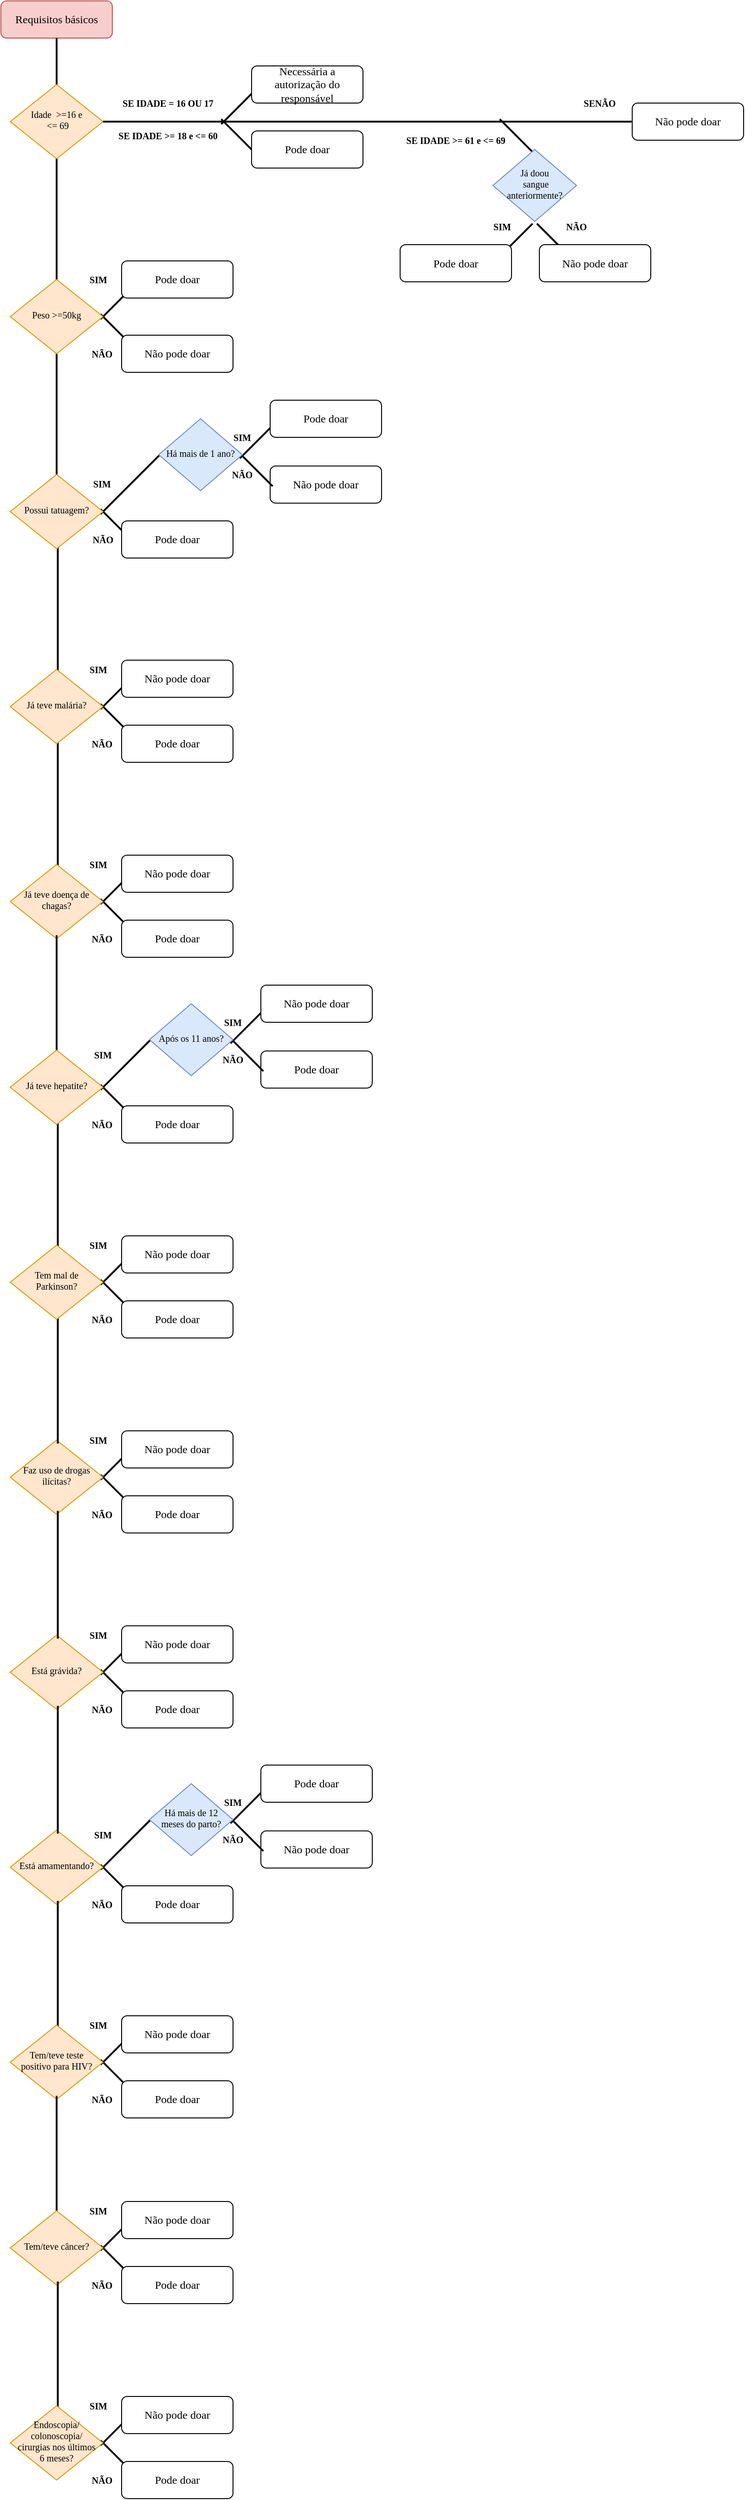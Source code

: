 <mxfile version="20.2.7" type="github">
  <diagram id="C5RBs43oDa-KdzZeNtuy" name="Page-1">
    <mxGraphModel dx="1662" dy="794" grid="1" gridSize="10" guides="1" tooltips="1" connect="1" arrows="1" fold="1" page="1" pageScale="1" pageWidth="500000" pageHeight="500000" math="0" shadow="0">
      <root>
        <mxCell id="WIyWlLk6GJQsqaUBKTNV-0" />
        <mxCell id="WIyWlLk6GJQsqaUBKTNV-1" parent="WIyWlLk6GJQsqaUBKTNV-0" />
        <mxCell id="WIyWlLk6GJQsqaUBKTNV-3" value="Requisitos básicos" style="rounded=1;whiteSpace=wrap;html=1;fontSize=12;glass=0;strokeWidth=1;shadow=0;fillColor=#f8cecc;strokeColor=#b85450;fontFamily=Montserrat;1,300&amp;family=Montserrat:wght@200&amp;family=Sanchez&amp;display=swap&quot; rel=&quot;stylesheet&quot;&gt;;" parent="WIyWlLk6GJQsqaUBKTNV-1" vertex="1">
          <mxGeometry x="160" y="80" width="120" height="40" as="geometry" />
        </mxCell>
        <mxCell id="WIyWlLk6GJQsqaUBKTNV-6" value="Idade&amp;nbsp; &amp;gt;=16 e&lt;br&gt;&amp;nbsp;&amp;lt;= 69" style="rhombus;whiteSpace=wrap;html=1;shadow=0;fontFamily=Montserrat;fontSize=10;align=center;strokeWidth=1;spacing=6;spacingTop=-4;fillColor=#ffe6cc;strokeColor=#d79b00;" parent="WIyWlLk6GJQsqaUBKTNV-1" vertex="1">
          <mxGeometry x="170" y="170" width="100" height="80" as="geometry" />
        </mxCell>
        <mxCell id="_vc62bu4L6rgQ7pUkIKq-5" value="" style="line;strokeWidth=2;html=1;fontSize=10;rotation=90;fontFamily=Montserrat;" vertex="1" parent="WIyWlLk6GJQsqaUBKTNV-1">
          <mxGeometry x="195" y="140" width="50" height="10" as="geometry" />
        </mxCell>
        <mxCell id="_vc62bu4L6rgQ7pUkIKq-12" value="" style="line;strokeWidth=2;html=1;fontSize=10;rotation=90;fontFamily=Montserrat;" vertex="1" parent="WIyWlLk6GJQsqaUBKTNV-1">
          <mxGeometry x="151.25" y="313.75" width="137.5" height="10" as="geometry" />
        </mxCell>
        <mxCell id="_vc62bu4L6rgQ7pUkIKq-15" value="" style="line;strokeWidth=2;html=1;fontSize=10;rotation=-45;fontFamily=Montserrat;" vertex="1" parent="WIyWlLk6GJQsqaUBKTNV-1">
          <mxGeometry x="260" y="400" width="50" height="10" as="geometry" />
        </mxCell>
        <mxCell id="_vc62bu4L6rgQ7pUkIKq-16" value="" style="line;strokeWidth=2;html=1;fontSize=10;rotation=45;fontFamily=Montserrat;" vertex="1" parent="WIyWlLk6GJQsqaUBKTNV-1">
          <mxGeometry x="260" y="430" width="50" height="10" as="geometry" />
        </mxCell>
        <mxCell id="_vc62bu4L6rgQ7pUkIKq-17" value="SIM" style="text;html=1;strokeColor=none;fillColor=none;align=center;verticalAlign=middle;whiteSpace=wrap;rounded=0;fontSize=10;fontFamily=Montserrat;fontStyle=1" vertex="1" parent="WIyWlLk6GJQsqaUBKTNV-1">
          <mxGeometry x="245" y="370" width="40" height="20" as="geometry" />
        </mxCell>
        <mxCell id="_vc62bu4L6rgQ7pUkIKq-18" value="NÃO" style="text;html=1;strokeColor=none;fillColor=none;align=center;verticalAlign=middle;whiteSpace=wrap;rounded=0;fontSize=10;fontFamily=Montserrat;fontStyle=1" vertex="1" parent="WIyWlLk6GJQsqaUBKTNV-1">
          <mxGeometry x="248.75" y="450" width="40" height="20" as="geometry" />
        </mxCell>
        <mxCell id="_vc62bu4L6rgQ7pUkIKq-19" value="Pode doar" style="rounded=1;whiteSpace=wrap;html=1;fontSize=12;glass=0;strokeWidth=1;shadow=0;fontFamily=Montserrat;" vertex="1" parent="WIyWlLk6GJQsqaUBKTNV-1">
          <mxGeometry x="290" y="360" width="120" height="40" as="geometry" />
        </mxCell>
        <mxCell id="_vc62bu4L6rgQ7pUkIKq-20" value="Não pode doar" style="rounded=1;whiteSpace=wrap;html=1;fontSize=12;glass=0;strokeWidth=1;shadow=0;fontFamily=Montserrat;" vertex="1" parent="WIyWlLk6GJQsqaUBKTNV-1">
          <mxGeometry x="290" y="440" width="120" height="40" as="geometry" />
        </mxCell>
        <mxCell id="_vc62bu4L6rgQ7pUkIKq-21" value="" style="line;strokeWidth=2;html=1;fontSize=10;rotation=0;fontFamily=Montserrat;fontStyle=0" vertex="1" parent="WIyWlLk6GJQsqaUBKTNV-1">
          <mxGeometry x="270" y="205" width="570" height="10" as="geometry" />
        </mxCell>
        <mxCell id="_vc62bu4L6rgQ7pUkIKq-22" value="" style="line;strokeWidth=2;html=1;fontSize=10;rotation=-225;fontFamily=Montserrat;" vertex="1" parent="WIyWlLk6GJQsqaUBKTNV-1">
          <mxGeometry x="390" y="190" width="50" height="10" as="geometry" />
        </mxCell>
        <mxCell id="_vc62bu4L6rgQ7pUkIKq-24" value="" style="line;strokeWidth=2;html=1;fontSize=10;rotation=-135;fontFamily=Montserrat;" vertex="1" parent="WIyWlLk6GJQsqaUBKTNV-1">
          <mxGeometry x="390" y="220" width="50" height="10" as="geometry" />
        </mxCell>
        <mxCell id="_vc62bu4L6rgQ7pUkIKq-25" value="SE IDADE = 16 OU 17" style="text;html=1;strokeColor=none;fillColor=none;align=center;verticalAlign=middle;whiteSpace=wrap;rounded=0;fontSize=10;fontFamily=Montserrat;fontStyle=1" vertex="1" parent="WIyWlLk6GJQsqaUBKTNV-1">
          <mxGeometry x="280" y="180" width="120" height="20" as="geometry" />
        </mxCell>
        <mxCell id="_vc62bu4L6rgQ7pUkIKq-26" value="SE IDADE &amp;gt;= 18 e &amp;lt;= 60" style="text;html=1;strokeColor=none;fillColor=none;align=center;verticalAlign=middle;whiteSpace=wrap;rounded=0;fontSize=10;fontFamily=Montserrat;fontStyle=1" vertex="1" parent="WIyWlLk6GJQsqaUBKTNV-1">
          <mxGeometry x="280" y="215" width="120" height="20" as="geometry" />
        </mxCell>
        <mxCell id="_vc62bu4L6rgQ7pUkIKq-27" value="Pode doar" style="rounded=1;whiteSpace=wrap;html=1;fontSize=12;glass=0;strokeWidth=1;shadow=0;fontFamily=Montserrat;" vertex="1" parent="WIyWlLk6GJQsqaUBKTNV-1">
          <mxGeometry x="430" y="220" width="120" height="40" as="geometry" />
        </mxCell>
        <mxCell id="_vc62bu4L6rgQ7pUkIKq-28" value="Necessária a autorização do responsável" style="rounded=1;whiteSpace=wrap;html=1;fontSize=12;glass=0;strokeWidth=1;shadow=0;fontFamily=Montserrat;" vertex="1" parent="WIyWlLk6GJQsqaUBKTNV-1">
          <mxGeometry x="430" y="150" width="120" height="40" as="geometry" />
        </mxCell>
        <mxCell id="_vc62bu4L6rgQ7pUkIKq-30" value="SENÃO" style="text;html=1;strokeColor=none;fillColor=none;align=center;verticalAlign=middle;whiteSpace=wrap;rounded=0;fontSize=10;fontFamily=Montserrat;fontStyle=1" vertex="1" parent="WIyWlLk6GJQsqaUBKTNV-1">
          <mxGeometry x="770" y="180" width="70" height="20" as="geometry" />
        </mxCell>
        <mxCell id="_vc62bu4L6rgQ7pUkIKq-32" value="Não pode doar" style="rounded=1;whiteSpace=wrap;html=1;fontSize=12;glass=0;strokeWidth=1;shadow=0;fontFamily=Montserrat;" vertex="1" parent="WIyWlLk6GJQsqaUBKTNV-1">
          <mxGeometry x="840" y="190" width="120" height="40" as="geometry" />
        </mxCell>
        <mxCell id="_vc62bu4L6rgQ7pUkIKq-38" value="" style="line;strokeWidth=2;html=1;fontSize=10;rotation=-135;fontFamily=Montserrat;" vertex="1" parent="WIyWlLk6GJQsqaUBKTNV-1">
          <mxGeometry x="690" y="220" width="50" height="10" as="geometry" />
        </mxCell>
        <mxCell id="_vc62bu4L6rgQ7pUkIKq-40" value="SE IDADE &amp;gt;= 61 e &amp;lt;= 69" style="text;html=1;strokeColor=none;fillColor=none;align=center;verticalAlign=middle;whiteSpace=wrap;rounded=0;fontSize=10;fontFamily=Montserrat;fontStyle=1" vertex="1" parent="WIyWlLk6GJQsqaUBKTNV-1">
          <mxGeometry x="590" y="220" width="120" height="20" as="geometry" />
        </mxCell>
        <mxCell id="_vc62bu4L6rgQ7pUkIKq-42" value="Já doou&lt;br&gt;&amp;nbsp;sangue anteriormente?" style="rhombus;whiteSpace=wrap;html=1;shadow=0;fontFamily=Montserrat;fontSize=10;align=center;strokeWidth=1;spacing=6;spacingTop=-4;fillColor=#dae8fc;strokeColor=#6c8ebf;" vertex="1" parent="WIyWlLk6GJQsqaUBKTNV-1">
          <mxGeometry x="690" y="240" width="90" height="77.5" as="geometry" />
        </mxCell>
        <mxCell id="_vc62bu4L6rgQ7pUkIKq-43" value="" style="line;strokeWidth=2;html=1;fontSize=10;rotation=-45;fontFamily=Montserrat;" vertex="1" parent="WIyWlLk6GJQsqaUBKTNV-1">
          <mxGeometry x="690" y="332.5" width="50" height="10" as="geometry" />
        </mxCell>
        <mxCell id="_vc62bu4L6rgQ7pUkIKq-44" value="SIM" style="text;html=1;strokeColor=none;fillColor=none;align=center;verticalAlign=middle;whiteSpace=wrap;rounded=0;fontSize=10;fontFamily=Montserrat;fontStyle=1" vertex="1" parent="WIyWlLk6GJQsqaUBKTNV-1">
          <mxGeometry x="680" y="312.5" width="40" height="20" as="geometry" />
        </mxCell>
        <mxCell id="_vc62bu4L6rgQ7pUkIKq-45" value="Pode doar" style="rounded=1;whiteSpace=wrap;html=1;fontSize=12;glass=0;strokeWidth=1;shadow=0;fontFamily=Montserrat;" vertex="1" parent="WIyWlLk6GJQsqaUBKTNV-1">
          <mxGeometry x="590" y="342.5" width="120" height="40" as="geometry" />
        </mxCell>
        <mxCell id="_vc62bu4L6rgQ7pUkIKq-46" value="" style="line;strokeWidth=2;html=1;fontSize=10;rotation=45;fontFamily=Montserrat;" vertex="1" parent="WIyWlLk6GJQsqaUBKTNV-1">
          <mxGeometry x="730" y="332.5" width="50" height="10" as="geometry" />
        </mxCell>
        <mxCell id="_vc62bu4L6rgQ7pUkIKq-47" value="Não pode doar" style="rounded=1;whiteSpace=wrap;html=1;fontSize=12;glass=0;strokeWidth=1;shadow=0;fontFamily=Montserrat;" vertex="1" parent="WIyWlLk6GJQsqaUBKTNV-1">
          <mxGeometry x="740" y="342.5" width="120" height="40" as="geometry" />
        </mxCell>
        <mxCell id="_vc62bu4L6rgQ7pUkIKq-48" value="NÃO" style="text;html=1;strokeColor=none;fillColor=none;align=center;verticalAlign=middle;whiteSpace=wrap;rounded=0;fontSize=10;fontFamily=Montserrat;fontStyle=1" vertex="1" parent="WIyWlLk6GJQsqaUBKTNV-1">
          <mxGeometry x="760" y="312.5" width="40" height="20" as="geometry" />
        </mxCell>
        <mxCell id="_vc62bu4L6rgQ7pUkIKq-54" value="" style="line;strokeWidth=2;html=1;fontSize=10;rotation=90;fontFamily=Montserrat;" vertex="1" parent="WIyWlLk6GJQsqaUBKTNV-1">
          <mxGeometry x="151.25" y="520" width="137.5" height="10" as="geometry" />
        </mxCell>
        <mxCell id="_vc62bu4L6rgQ7pUkIKq-13" value="Peso &amp;gt;=50kg" style="rhombus;whiteSpace=wrap;html=1;shadow=0;fontFamily=Montserrat;fontSize=10;align=center;strokeWidth=1;spacing=6;spacingTop=-4;fillColor=#ffe6cc;strokeColor=#d79b00;" vertex="1" parent="WIyWlLk6GJQsqaUBKTNV-1">
          <mxGeometry x="170" y="380" width="100" height="80" as="geometry" />
        </mxCell>
        <mxCell id="_vc62bu4L6rgQ7pUkIKq-55" value="" style="line;strokeWidth=2;html=1;fontSize=10;rotation=45;fontFamily=Montserrat;" vertex="1" parent="WIyWlLk6GJQsqaUBKTNV-1">
          <mxGeometry x="260" y="640" width="50" height="10" as="geometry" />
        </mxCell>
        <mxCell id="_vc62bu4L6rgQ7pUkIKq-56" value="NÃO" style="text;html=1;strokeColor=none;fillColor=none;align=center;verticalAlign=middle;whiteSpace=wrap;rounded=0;fontSize=10;fontFamily=Montserrat;fontStyle=1" vertex="1" parent="WIyWlLk6GJQsqaUBKTNV-1">
          <mxGeometry x="250" y="650" width="40" height="20" as="geometry" />
        </mxCell>
        <mxCell id="_vc62bu4L6rgQ7pUkIKq-57" value="Pode doar" style="rounded=1;whiteSpace=wrap;html=1;fontSize=12;glass=0;strokeWidth=1;shadow=0;fontFamily=Montserrat;" vertex="1" parent="WIyWlLk6GJQsqaUBKTNV-1">
          <mxGeometry x="290" y="640" width="120" height="40" as="geometry" />
        </mxCell>
        <mxCell id="_vc62bu4L6rgQ7pUkIKq-58" value="" style="line;strokeWidth=2;html=1;fontSize=10;rotation=-45;fontFamily=Montserrat;" vertex="1" parent="WIyWlLk6GJQsqaUBKTNV-1">
          <mxGeometry x="254.14" y="595.86" width="90" height="10" as="geometry" />
        </mxCell>
        <mxCell id="_vc62bu4L6rgQ7pUkIKq-59" value="SIM" style="text;html=1;strokeColor=none;fillColor=none;align=center;verticalAlign=middle;whiteSpace=wrap;rounded=0;fontSize=10;fontFamily=Montserrat;fontStyle=1" vertex="1" parent="WIyWlLk6GJQsqaUBKTNV-1">
          <mxGeometry x="248.75" y="590" width="40" height="20" as="geometry" />
        </mxCell>
        <mxCell id="_vc62bu4L6rgQ7pUkIKq-63" value="Não pode doar" style="rounded=1;whiteSpace=wrap;html=1;fontSize=12;glass=0;strokeWidth=1;shadow=0;fontFamily=Montserrat;" vertex="1" parent="WIyWlLk6GJQsqaUBKTNV-1">
          <mxGeometry x="450" y="580.86" width="120" height="40" as="geometry" />
        </mxCell>
        <mxCell id="_vc62bu4L6rgQ7pUkIKq-65" value="" style="line;strokeWidth=2;html=1;fontSize=10;rotation=45;fontFamily=Montserrat;" vertex="1" parent="WIyWlLk6GJQsqaUBKTNV-1">
          <mxGeometry x="410" y="580" width="50" height="10" as="geometry" />
        </mxCell>
        <mxCell id="_vc62bu4L6rgQ7pUkIKq-66" value="" style="line;strokeWidth=2;html=1;fontSize=10;rotation=-45;fontFamily=Montserrat;" vertex="1" parent="WIyWlLk6GJQsqaUBKTNV-1">
          <mxGeometry x="410" y="550" width="50" height="10" as="geometry" />
        </mxCell>
        <mxCell id="_vc62bu4L6rgQ7pUkIKq-67" value="SIM" style="text;html=1;strokeColor=none;fillColor=none;align=center;verticalAlign=middle;whiteSpace=wrap;rounded=0;fontSize=10;fontFamily=Montserrat;fontStyle=1" vertex="1" parent="WIyWlLk6GJQsqaUBKTNV-1">
          <mxGeometry x="400" y="540" width="40" height="20" as="geometry" />
        </mxCell>
        <mxCell id="_vc62bu4L6rgQ7pUkIKq-68" value="NÃO" style="text;html=1;strokeColor=none;fillColor=none;align=center;verticalAlign=middle;whiteSpace=wrap;rounded=0;fontSize=10;fontFamily=Montserrat;fontStyle=1" vertex="1" parent="WIyWlLk6GJQsqaUBKTNV-1">
          <mxGeometry x="400" y="580" width="40" height="20" as="geometry" />
        </mxCell>
        <mxCell id="_vc62bu4L6rgQ7pUkIKq-69" value="Pode doar" style="rounded=1;whiteSpace=wrap;html=1;fontSize=12;glass=0;strokeWidth=1;shadow=0;fontFamily=Montserrat;" vertex="1" parent="WIyWlLk6GJQsqaUBKTNV-1">
          <mxGeometry x="450" y="510" width="120" height="40" as="geometry" />
        </mxCell>
        <mxCell id="_vc62bu4L6rgQ7pUkIKq-77" value="" style="line;strokeWidth=2;html=1;fontSize=10;rotation=90;fontFamily=Montserrat;" vertex="1" parent="WIyWlLk6GJQsqaUBKTNV-1">
          <mxGeometry x="152.5" y="730" width="137.5" height="10" as="geometry" />
        </mxCell>
        <mxCell id="_vc62bu4L6rgQ7pUkIKq-53" value="Possui tatuagem?" style="rhombus;whiteSpace=wrap;html=1;shadow=0;fontFamily=Montserrat;fontSize=10;align=center;strokeWidth=1;spacing=6;spacingTop=-4;fillColor=#ffe6cc;strokeColor=#d79b00;" vertex="1" parent="WIyWlLk6GJQsqaUBKTNV-1">
          <mxGeometry x="170" y="590" width="100" height="80" as="geometry" />
        </mxCell>
        <mxCell id="_vc62bu4L6rgQ7pUkIKq-70" value="" style="line;strokeWidth=2;html=1;fontSize=10;rotation=-45;fontFamily=Montserrat;" vertex="1" parent="WIyWlLk6GJQsqaUBKTNV-1">
          <mxGeometry x="260" y="820" width="50" height="10" as="geometry" />
        </mxCell>
        <mxCell id="_vc62bu4L6rgQ7pUkIKq-71" value="" style="line;strokeWidth=2;html=1;fontSize=10;rotation=45;fontFamily=Montserrat;" vertex="1" parent="WIyWlLk6GJQsqaUBKTNV-1">
          <mxGeometry x="260" y="850" width="50" height="10" as="geometry" />
        </mxCell>
        <mxCell id="_vc62bu4L6rgQ7pUkIKq-72" value="SIM" style="text;html=1;strokeColor=none;fillColor=none;align=center;verticalAlign=middle;whiteSpace=wrap;rounded=0;fontSize=10;fontFamily=Montserrat;fontStyle=1" vertex="1" parent="WIyWlLk6GJQsqaUBKTNV-1">
          <mxGeometry x="245" y="790" width="40" height="20" as="geometry" />
        </mxCell>
        <mxCell id="_vc62bu4L6rgQ7pUkIKq-73" value="NÃO" style="text;html=1;strokeColor=none;fillColor=none;align=center;verticalAlign=middle;whiteSpace=wrap;rounded=0;fontSize=10;fontFamily=Montserrat;fontStyle=1" vertex="1" parent="WIyWlLk6GJQsqaUBKTNV-1">
          <mxGeometry x="248.75" y="870" width="40" height="20" as="geometry" />
        </mxCell>
        <mxCell id="_vc62bu4L6rgQ7pUkIKq-75" value="Pode doar" style="rounded=1;whiteSpace=wrap;html=1;fontSize=12;glass=0;strokeWidth=1;shadow=0;fontFamily=Montserrat;" vertex="1" parent="WIyWlLk6GJQsqaUBKTNV-1">
          <mxGeometry x="290" y="860" width="120" height="40" as="geometry" />
        </mxCell>
        <mxCell id="_vc62bu4L6rgQ7pUkIKq-74" value="Não pode doar" style="rounded=1;whiteSpace=wrap;html=1;fontSize=12;glass=0;strokeWidth=1;shadow=0;fontFamily=Montserrat;" vertex="1" parent="WIyWlLk6GJQsqaUBKTNV-1">
          <mxGeometry x="290" y="790" width="120" height="40" as="geometry" />
        </mxCell>
        <mxCell id="_vc62bu4L6rgQ7pUkIKq-85" value="" style="line;strokeWidth=2;html=1;fontSize=10;rotation=90;fontFamily=Montserrat;" vertex="1" parent="WIyWlLk6GJQsqaUBKTNV-1">
          <mxGeometry x="152.5" y="940" width="137.5" height="10" as="geometry" />
        </mxCell>
        <mxCell id="_vc62bu4L6rgQ7pUkIKq-76" value="Já teve malária?" style="rhombus;whiteSpace=wrap;html=1;shadow=0;fontFamily=Montserrat;fontSize=10;align=center;strokeWidth=1;spacing=6;spacingTop=-4;fillColor=#ffe6cc;strokeColor=#d79b00;" vertex="1" parent="WIyWlLk6GJQsqaUBKTNV-1">
          <mxGeometry x="170" y="800" width="100" height="80" as="geometry" />
        </mxCell>
        <mxCell id="_vc62bu4L6rgQ7pUkIKq-78" value="" style="line;strokeWidth=2;html=1;fontSize=10;rotation=-45;fontFamily=Montserrat;" vertex="1" parent="WIyWlLk6GJQsqaUBKTNV-1">
          <mxGeometry x="260" y="1030" width="50" height="10" as="geometry" />
        </mxCell>
        <mxCell id="_vc62bu4L6rgQ7pUkIKq-79" value="" style="line;strokeWidth=2;html=1;fontSize=10;rotation=45;fontFamily=Montserrat;" vertex="1" parent="WIyWlLk6GJQsqaUBKTNV-1">
          <mxGeometry x="260" y="1060" width="50" height="10" as="geometry" />
        </mxCell>
        <mxCell id="_vc62bu4L6rgQ7pUkIKq-80" value="SIM" style="text;html=1;strokeColor=none;fillColor=none;align=center;verticalAlign=middle;whiteSpace=wrap;rounded=0;fontSize=10;fontFamily=Montserrat;fontStyle=1" vertex="1" parent="WIyWlLk6GJQsqaUBKTNV-1">
          <mxGeometry x="245" y="1000" width="40" height="20" as="geometry" />
        </mxCell>
        <mxCell id="_vc62bu4L6rgQ7pUkIKq-81" value="NÃO" style="text;html=1;strokeColor=none;fillColor=none;align=center;verticalAlign=middle;whiteSpace=wrap;rounded=0;fontSize=10;fontFamily=Montserrat;fontStyle=1" vertex="1" parent="WIyWlLk6GJQsqaUBKTNV-1">
          <mxGeometry x="248.75" y="1080" width="40" height="20" as="geometry" />
        </mxCell>
        <mxCell id="_vc62bu4L6rgQ7pUkIKq-82" value="Pode doar" style="rounded=1;whiteSpace=wrap;html=1;fontSize=12;glass=0;strokeWidth=1;shadow=0;fontFamily=Montserrat;" vertex="1" parent="WIyWlLk6GJQsqaUBKTNV-1">
          <mxGeometry x="290" y="1070" width="120" height="40" as="geometry" />
        </mxCell>
        <mxCell id="_vc62bu4L6rgQ7pUkIKq-83" value="Já teve doença de chagas?" style="rhombus;whiteSpace=wrap;html=1;shadow=0;fontFamily=Montserrat;fontSize=10;align=center;strokeWidth=1;spacing=6;spacingTop=-4;fillColor=#ffe6cc;strokeColor=#d79b00;" vertex="1" parent="WIyWlLk6GJQsqaUBKTNV-1">
          <mxGeometry x="170" y="1010" width="100" height="80" as="geometry" />
        </mxCell>
        <mxCell id="_vc62bu4L6rgQ7pUkIKq-84" value="Não pode doar" style="rounded=1;whiteSpace=wrap;html=1;fontSize=12;glass=0;strokeWidth=1;shadow=0;fontFamily=Montserrat;" vertex="1" parent="WIyWlLk6GJQsqaUBKTNV-1">
          <mxGeometry x="290" y="1000" width="120" height="40" as="geometry" />
        </mxCell>
        <mxCell id="_vc62bu4L6rgQ7pUkIKq-86" value="" style="line;strokeWidth=2;html=1;fontSize=10;rotation=90;fontFamily=Montserrat;" vertex="1" parent="WIyWlLk6GJQsqaUBKTNV-1">
          <mxGeometry x="151.25" y="1150" width="137.5" height="10" as="geometry" />
        </mxCell>
        <mxCell id="_vc62bu4L6rgQ7pUkIKq-87" value="" style="line;strokeWidth=2;html=1;fontSize=10;rotation=-45;fontFamily=Montserrat;" vertex="1" parent="WIyWlLk6GJQsqaUBKTNV-1">
          <mxGeometry x="255.61" y="1219.39" width="80" height="10" as="geometry" />
        </mxCell>
        <mxCell id="_vc62bu4L6rgQ7pUkIKq-88" value="" style="line;strokeWidth=2;html=1;fontSize=10;rotation=45;fontFamily=Montserrat;" vertex="1" parent="WIyWlLk6GJQsqaUBKTNV-1">
          <mxGeometry x="260" y="1260" width="50" height="10" as="geometry" />
        </mxCell>
        <mxCell id="_vc62bu4L6rgQ7pUkIKq-89" value="SIM" style="text;html=1;strokeColor=none;fillColor=none;align=center;verticalAlign=middle;whiteSpace=wrap;rounded=0;fontSize=10;fontFamily=Montserrat;fontStyle=1" vertex="1" parent="WIyWlLk6GJQsqaUBKTNV-1">
          <mxGeometry x="250" y="1205" width="40" height="20" as="geometry" />
        </mxCell>
        <mxCell id="_vc62bu4L6rgQ7pUkIKq-90" value="NÃO" style="text;html=1;strokeColor=none;fillColor=none;align=center;verticalAlign=middle;whiteSpace=wrap;rounded=0;fontSize=10;fontFamily=Montserrat;fontStyle=1" vertex="1" parent="WIyWlLk6GJQsqaUBKTNV-1">
          <mxGeometry x="248.75" y="1280" width="40" height="20" as="geometry" />
        </mxCell>
        <mxCell id="_vc62bu4L6rgQ7pUkIKq-91" value="Pode doar" style="rounded=1;whiteSpace=wrap;html=1;fontSize=12;glass=0;strokeWidth=1;shadow=0;fontFamily=Montserrat;" vertex="1" parent="WIyWlLk6GJQsqaUBKTNV-1">
          <mxGeometry x="290" y="1270" width="120" height="40" as="geometry" />
        </mxCell>
        <mxCell id="_vc62bu4L6rgQ7pUkIKq-94" value="Pode doar" style="rounded=1;whiteSpace=wrap;html=1;fontSize=12;glass=0;strokeWidth=1;shadow=0;fontFamily=Montserrat;" vertex="1" parent="WIyWlLk6GJQsqaUBKTNV-1">
          <mxGeometry x="440" y="1210.86" width="120" height="40" as="geometry" />
        </mxCell>
        <mxCell id="_vc62bu4L6rgQ7pUkIKq-96" value="" style="line;strokeWidth=2;html=1;fontSize=10;rotation=45;fontFamily=Montserrat;" vertex="1" parent="WIyWlLk6GJQsqaUBKTNV-1">
          <mxGeometry x="400" y="1210" width="50" height="10" as="geometry" />
        </mxCell>
        <mxCell id="_vc62bu4L6rgQ7pUkIKq-97" value="" style="line;strokeWidth=2;html=1;fontSize=10;rotation=-45;fontFamily=Montserrat;" vertex="1" parent="WIyWlLk6GJQsqaUBKTNV-1">
          <mxGeometry x="400" y="1180" width="50" height="10" as="geometry" />
        </mxCell>
        <mxCell id="_vc62bu4L6rgQ7pUkIKq-98" value="SIM" style="text;html=1;strokeColor=none;fillColor=none;align=center;verticalAlign=middle;whiteSpace=wrap;rounded=0;fontSize=10;fontFamily=Montserrat;fontStyle=1" vertex="1" parent="WIyWlLk6GJQsqaUBKTNV-1">
          <mxGeometry x="390" y="1170" width="40" height="20" as="geometry" />
        </mxCell>
        <mxCell id="_vc62bu4L6rgQ7pUkIKq-99" value="NÃO" style="text;html=1;strokeColor=none;fillColor=none;align=center;verticalAlign=middle;whiteSpace=wrap;rounded=0;fontSize=10;fontFamily=Montserrat;fontStyle=1" vertex="1" parent="WIyWlLk6GJQsqaUBKTNV-1">
          <mxGeometry x="390" y="1210" width="40" height="20" as="geometry" />
        </mxCell>
        <mxCell id="_vc62bu4L6rgQ7pUkIKq-100" value="Não pode doar" style="rounded=1;whiteSpace=wrap;html=1;fontSize=12;glass=0;strokeWidth=1;shadow=0;fontFamily=Montserrat;" vertex="1" parent="WIyWlLk6GJQsqaUBKTNV-1">
          <mxGeometry x="440" y="1140" width="120" height="40" as="geometry" />
        </mxCell>
        <mxCell id="_vc62bu4L6rgQ7pUkIKq-95" value="Após os 11 anos?" style="rhombus;whiteSpace=wrap;html=1;shadow=0;fontFamily=Montserrat;fontSize=10;align=center;strokeWidth=1;spacing=6;spacingTop=-4;fillColor=#dae8fc;strokeColor=#6c8ebf;" vertex="1" parent="WIyWlLk6GJQsqaUBKTNV-1">
          <mxGeometry x="320" y="1160" width="90" height="77.5" as="geometry" />
        </mxCell>
        <mxCell id="_vc62bu4L6rgQ7pUkIKq-64" value="Há mais de 1 ano?" style="rhombus;whiteSpace=wrap;html=1;shadow=0;fontFamily=Montserrat;fontSize=10;align=center;strokeWidth=1;spacing=6;spacingTop=-4;fillColor=#dae8fc;strokeColor=#6c8ebf;" vertex="1" parent="WIyWlLk6GJQsqaUBKTNV-1">
          <mxGeometry x="330" y="530" width="90" height="77.5" as="geometry" />
        </mxCell>
        <mxCell id="_vc62bu4L6rgQ7pUkIKq-117" value="" style="line;strokeWidth=2;html=1;fontSize=10;rotation=90;fontFamily=Montserrat;" vertex="1" parent="WIyWlLk6GJQsqaUBKTNV-1">
          <mxGeometry x="152.5" y="1350" width="137.5" height="10" as="geometry" />
        </mxCell>
        <mxCell id="_vc62bu4L6rgQ7pUkIKq-110" value="" style="line;strokeWidth=2;html=1;fontSize=10;rotation=-45;fontFamily=Montserrat;" vertex="1" parent="WIyWlLk6GJQsqaUBKTNV-1">
          <mxGeometry x="260" y="1440" width="50" height="10" as="geometry" />
        </mxCell>
        <mxCell id="_vc62bu4L6rgQ7pUkIKq-111" value="" style="line;strokeWidth=2;html=1;fontSize=10;rotation=45;fontFamily=Montserrat;" vertex="1" parent="WIyWlLk6GJQsqaUBKTNV-1">
          <mxGeometry x="260" y="1470" width="50" height="10" as="geometry" />
        </mxCell>
        <mxCell id="_vc62bu4L6rgQ7pUkIKq-112" value="SIM" style="text;html=1;strokeColor=none;fillColor=none;align=center;verticalAlign=middle;whiteSpace=wrap;rounded=0;fontSize=10;fontFamily=Montserrat;fontStyle=1" vertex="1" parent="WIyWlLk6GJQsqaUBKTNV-1">
          <mxGeometry x="245" y="1410" width="40" height="20" as="geometry" />
        </mxCell>
        <mxCell id="_vc62bu4L6rgQ7pUkIKq-113" value="NÃO" style="text;html=1;strokeColor=none;fillColor=none;align=center;verticalAlign=middle;whiteSpace=wrap;rounded=0;fontSize=10;fontFamily=Montserrat;fontStyle=1" vertex="1" parent="WIyWlLk6GJQsqaUBKTNV-1">
          <mxGeometry x="248.75" y="1490" width="40" height="20" as="geometry" />
        </mxCell>
        <mxCell id="_vc62bu4L6rgQ7pUkIKq-114" value="Pode doar" style="rounded=1;whiteSpace=wrap;html=1;fontSize=12;glass=0;strokeWidth=1;shadow=0;fontFamily=Montserrat;" vertex="1" parent="WIyWlLk6GJQsqaUBKTNV-1">
          <mxGeometry x="290" y="1480" width="120" height="40" as="geometry" />
        </mxCell>
        <mxCell id="_vc62bu4L6rgQ7pUkIKq-116" value="Não pode doar" style="rounded=1;whiteSpace=wrap;html=1;fontSize=12;glass=0;strokeWidth=1;shadow=0;fontFamily=Montserrat;" vertex="1" parent="WIyWlLk6GJQsqaUBKTNV-1">
          <mxGeometry x="290" y="1410" width="120" height="40" as="geometry" />
        </mxCell>
        <mxCell id="_vc62bu4L6rgQ7pUkIKq-118" value="" style="line;strokeWidth=2;html=1;fontSize=10;rotation=-45;fontFamily=Montserrat;" vertex="1" parent="WIyWlLk6GJQsqaUBKTNV-1">
          <mxGeometry x="260" y="1650" width="50" height="10" as="geometry" />
        </mxCell>
        <mxCell id="_vc62bu4L6rgQ7pUkIKq-119" value="" style="line;strokeWidth=2;html=1;fontSize=10;rotation=45;fontFamily=Montserrat;" vertex="1" parent="WIyWlLk6GJQsqaUBKTNV-1">
          <mxGeometry x="260" y="1680" width="50" height="10" as="geometry" />
        </mxCell>
        <mxCell id="_vc62bu4L6rgQ7pUkIKq-120" value="SIM" style="text;html=1;strokeColor=none;fillColor=none;align=center;verticalAlign=middle;whiteSpace=wrap;rounded=0;fontSize=10;fontFamily=Montserrat;fontStyle=1" vertex="1" parent="WIyWlLk6GJQsqaUBKTNV-1">
          <mxGeometry x="245" y="1620" width="40" height="20" as="geometry" />
        </mxCell>
        <mxCell id="_vc62bu4L6rgQ7pUkIKq-121" value="NÃO" style="text;html=1;strokeColor=none;fillColor=none;align=center;verticalAlign=middle;whiteSpace=wrap;rounded=0;fontSize=10;fontFamily=Montserrat;fontStyle=1" vertex="1" parent="WIyWlLk6GJQsqaUBKTNV-1">
          <mxGeometry x="248.75" y="1700" width="40" height="20" as="geometry" />
        </mxCell>
        <mxCell id="_vc62bu4L6rgQ7pUkIKq-122" value="Pode doar" style="rounded=1;whiteSpace=wrap;html=1;fontSize=12;glass=0;strokeWidth=1;shadow=0;fontFamily=Montserrat;" vertex="1" parent="WIyWlLk6GJQsqaUBKTNV-1">
          <mxGeometry x="290" y="1690" width="120" height="40" as="geometry" />
        </mxCell>
        <mxCell id="_vc62bu4L6rgQ7pUkIKq-123" value="Faz uso de drogas ilícitas?" style="rhombus;whiteSpace=wrap;html=1;shadow=0;fontFamily=Montserrat;fontSize=10;align=center;strokeWidth=1;spacing=6;spacingTop=-4;fillColor=#ffe6cc;strokeColor=#d79b00;" vertex="1" parent="WIyWlLk6GJQsqaUBKTNV-1">
          <mxGeometry x="170" y="1630" width="100" height="80" as="geometry" />
        </mxCell>
        <mxCell id="_vc62bu4L6rgQ7pUkIKq-124" value="Não pode doar" style="rounded=1;whiteSpace=wrap;html=1;fontSize=12;glass=0;strokeWidth=1;shadow=0;fontFamily=Montserrat;" vertex="1" parent="WIyWlLk6GJQsqaUBKTNV-1">
          <mxGeometry x="290" y="1620" width="120" height="40" as="geometry" />
        </mxCell>
        <mxCell id="_vc62bu4L6rgQ7pUkIKq-125" value="" style="line;strokeWidth=2;html=1;fontSize=10;rotation=90;fontFamily=Montserrat;" vertex="1" parent="WIyWlLk6GJQsqaUBKTNV-1">
          <mxGeometry x="152.5" y="1560" width="137.5" height="10" as="geometry" />
        </mxCell>
        <mxCell id="_vc62bu4L6rgQ7pUkIKq-92" value="Já teve hepatite?" style="rhombus;whiteSpace=wrap;html=1;shadow=0;fontFamily=Montserrat;fontSize=10;align=center;strokeWidth=1;spacing=6;spacingTop=-4;fillColor=#ffe6cc;strokeColor=#d79b00;" vertex="1" parent="WIyWlLk6GJQsqaUBKTNV-1">
          <mxGeometry x="170" y="1210" width="100" height="80" as="geometry" />
        </mxCell>
        <mxCell id="_vc62bu4L6rgQ7pUkIKq-115" value="Tem mal de Parkinson?" style="rhombus;whiteSpace=wrap;html=1;shadow=0;fontFamily=Montserrat;fontSize=10;align=center;strokeWidth=1;spacing=6;spacingTop=-4;fillColor=#ffe6cc;strokeColor=#d79b00;" vertex="1" parent="WIyWlLk6GJQsqaUBKTNV-1">
          <mxGeometry x="170" y="1420" width="100" height="80" as="geometry" />
        </mxCell>
        <mxCell id="_vc62bu4L6rgQ7pUkIKq-126" value="" style="line;strokeWidth=2;html=1;fontSize=10;rotation=-45;fontFamily=Montserrat;" vertex="1" parent="WIyWlLk6GJQsqaUBKTNV-1">
          <mxGeometry x="260" y="1860" width="50" height="10" as="geometry" />
        </mxCell>
        <mxCell id="_vc62bu4L6rgQ7pUkIKq-127" value="" style="line;strokeWidth=2;html=1;fontSize=10;rotation=45;fontFamily=Montserrat;" vertex="1" parent="WIyWlLk6GJQsqaUBKTNV-1">
          <mxGeometry x="260" y="1890" width="50" height="10" as="geometry" />
        </mxCell>
        <mxCell id="_vc62bu4L6rgQ7pUkIKq-128" value="SIM" style="text;html=1;strokeColor=none;fillColor=none;align=center;verticalAlign=middle;whiteSpace=wrap;rounded=0;fontSize=10;fontFamily=Montserrat;fontStyle=1" vertex="1" parent="WIyWlLk6GJQsqaUBKTNV-1">
          <mxGeometry x="245" y="1830" width="40" height="20" as="geometry" />
        </mxCell>
        <mxCell id="_vc62bu4L6rgQ7pUkIKq-129" value="NÃO" style="text;html=1;strokeColor=none;fillColor=none;align=center;verticalAlign=middle;whiteSpace=wrap;rounded=0;fontSize=10;fontFamily=Montserrat;fontStyle=1" vertex="1" parent="WIyWlLk6GJQsqaUBKTNV-1">
          <mxGeometry x="248.75" y="1910" width="40" height="20" as="geometry" />
        </mxCell>
        <mxCell id="_vc62bu4L6rgQ7pUkIKq-130" value="Pode doar" style="rounded=1;whiteSpace=wrap;html=1;fontSize=12;glass=0;strokeWidth=1;shadow=0;fontFamily=Montserrat;" vertex="1" parent="WIyWlLk6GJQsqaUBKTNV-1">
          <mxGeometry x="290" y="1900" width="120" height="40" as="geometry" />
        </mxCell>
        <mxCell id="_vc62bu4L6rgQ7pUkIKq-131" value="Está grávida?" style="rhombus;whiteSpace=wrap;html=1;shadow=0;fontFamily=Montserrat;fontSize=10;align=center;strokeWidth=1;spacing=6;spacingTop=-4;fillColor=#ffe6cc;strokeColor=#d79b00;" vertex="1" parent="WIyWlLk6GJQsqaUBKTNV-1">
          <mxGeometry x="170" y="1840" width="100" height="80" as="geometry" />
        </mxCell>
        <mxCell id="_vc62bu4L6rgQ7pUkIKq-132" value="Não pode doar" style="rounded=1;whiteSpace=wrap;html=1;fontSize=12;glass=0;strokeWidth=1;shadow=0;fontFamily=Montserrat;" vertex="1" parent="WIyWlLk6GJQsqaUBKTNV-1">
          <mxGeometry x="290" y="1830" width="120" height="40" as="geometry" />
        </mxCell>
        <mxCell id="_vc62bu4L6rgQ7pUkIKq-133" value="" style="line;strokeWidth=2;html=1;fontSize=10;rotation=90;fontFamily=Montserrat;" vertex="1" parent="WIyWlLk6GJQsqaUBKTNV-1">
          <mxGeometry x="152.5" y="1770" width="137.5" height="10" as="geometry" />
        </mxCell>
        <mxCell id="_vc62bu4L6rgQ7pUkIKq-134" value="" style="line;strokeWidth=2;html=1;fontSize=10;rotation=-45;fontFamily=Montserrat;" vertex="1" parent="WIyWlLk6GJQsqaUBKTNV-1">
          <mxGeometry x="255.61" y="2059.39" width="80" height="10" as="geometry" />
        </mxCell>
        <mxCell id="_vc62bu4L6rgQ7pUkIKq-135" value="" style="line;strokeWidth=2;html=1;fontSize=10;rotation=45;fontFamily=Montserrat;" vertex="1" parent="WIyWlLk6GJQsqaUBKTNV-1">
          <mxGeometry x="260" y="2100" width="50" height="10" as="geometry" />
        </mxCell>
        <mxCell id="_vc62bu4L6rgQ7pUkIKq-136" value="SIM" style="text;html=1;strokeColor=none;fillColor=none;align=center;verticalAlign=middle;whiteSpace=wrap;rounded=0;fontSize=10;fontFamily=Montserrat;fontStyle=1" vertex="1" parent="WIyWlLk6GJQsqaUBKTNV-1">
          <mxGeometry x="250" y="2045" width="40" height="20" as="geometry" />
        </mxCell>
        <mxCell id="_vc62bu4L6rgQ7pUkIKq-137" value="NÃO" style="text;html=1;strokeColor=none;fillColor=none;align=center;verticalAlign=middle;whiteSpace=wrap;rounded=0;fontSize=10;fontFamily=Montserrat;fontStyle=1" vertex="1" parent="WIyWlLk6GJQsqaUBKTNV-1">
          <mxGeometry x="248.75" y="2120" width="40" height="20" as="geometry" />
        </mxCell>
        <mxCell id="_vc62bu4L6rgQ7pUkIKq-138" value="Pode doar" style="rounded=1;whiteSpace=wrap;html=1;fontSize=12;glass=0;strokeWidth=1;shadow=0;fontFamily=Montserrat;" vertex="1" parent="WIyWlLk6GJQsqaUBKTNV-1">
          <mxGeometry x="290" y="2110" width="120" height="40" as="geometry" />
        </mxCell>
        <mxCell id="_vc62bu4L6rgQ7pUkIKq-139" value="Não pode doar" style="rounded=1;whiteSpace=wrap;html=1;fontSize=12;glass=0;strokeWidth=1;shadow=0;fontFamily=Montserrat;" vertex="1" parent="WIyWlLk6GJQsqaUBKTNV-1">
          <mxGeometry x="440" y="2050.86" width="120" height="40" as="geometry" />
        </mxCell>
        <mxCell id="_vc62bu4L6rgQ7pUkIKq-140" value="" style="line;strokeWidth=2;html=1;fontSize=10;rotation=45;fontFamily=Montserrat;" vertex="1" parent="WIyWlLk6GJQsqaUBKTNV-1">
          <mxGeometry x="400" y="2050" width="50" height="10" as="geometry" />
        </mxCell>
        <mxCell id="_vc62bu4L6rgQ7pUkIKq-141" value="" style="line;strokeWidth=2;html=1;fontSize=10;rotation=-45;fontFamily=Montserrat;" vertex="1" parent="WIyWlLk6GJQsqaUBKTNV-1">
          <mxGeometry x="400" y="2020" width="50" height="10" as="geometry" />
        </mxCell>
        <mxCell id="_vc62bu4L6rgQ7pUkIKq-142" value="SIM" style="text;html=1;strokeColor=none;fillColor=none;align=center;verticalAlign=middle;whiteSpace=wrap;rounded=0;fontSize=10;fontFamily=Montserrat;fontStyle=1" vertex="1" parent="WIyWlLk6GJQsqaUBKTNV-1">
          <mxGeometry x="390" y="2010" width="40" height="20" as="geometry" />
        </mxCell>
        <mxCell id="_vc62bu4L6rgQ7pUkIKq-143" value="NÃO" style="text;html=1;strokeColor=none;fillColor=none;align=center;verticalAlign=middle;whiteSpace=wrap;rounded=0;fontSize=10;fontFamily=Montserrat;fontStyle=1" vertex="1" parent="WIyWlLk6GJQsqaUBKTNV-1">
          <mxGeometry x="390" y="2050" width="40" height="20" as="geometry" />
        </mxCell>
        <mxCell id="_vc62bu4L6rgQ7pUkIKq-144" value="Pode doar" style="rounded=1;whiteSpace=wrap;html=1;fontSize=12;glass=0;strokeWidth=1;shadow=0;fontFamily=Montserrat;" vertex="1" parent="WIyWlLk6GJQsqaUBKTNV-1">
          <mxGeometry x="440" y="1980" width="120" height="40" as="geometry" />
        </mxCell>
        <mxCell id="_vc62bu4L6rgQ7pUkIKq-145" value="Há mais de 12 meses do parto?" style="rhombus;whiteSpace=wrap;html=1;shadow=0;fontFamily=Montserrat;fontSize=10;align=center;strokeWidth=1;spacing=6;spacingTop=-4;fillColor=#dae8fc;strokeColor=#6c8ebf;" vertex="1" parent="WIyWlLk6GJQsqaUBKTNV-1">
          <mxGeometry x="320" y="2000" width="90" height="77.5" as="geometry" />
        </mxCell>
        <mxCell id="_vc62bu4L6rgQ7pUkIKq-146" value="Está amamentando?" style="rhombus;whiteSpace=wrap;html=1;shadow=0;fontFamily=Montserrat;fontSize=10;align=center;strokeWidth=1;spacing=6;spacingTop=-4;fillColor=#ffe6cc;strokeColor=#d79b00;" vertex="1" parent="WIyWlLk6GJQsqaUBKTNV-1">
          <mxGeometry x="170" y="2050" width="100" height="80" as="geometry" />
        </mxCell>
        <mxCell id="_vc62bu4L6rgQ7pUkIKq-147" value="" style="line;strokeWidth=2;html=1;fontSize=10;rotation=90;fontFamily=Montserrat;" vertex="1" parent="WIyWlLk6GJQsqaUBKTNV-1">
          <mxGeometry x="152.5" y="1980" width="137.5" height="10" as="geometry" />
        </mxCell>
        <mxCell id="_vc62bu4L6rgQ7pUkIKq-148" value="" style="line;strokeWidth=2;html=1;fontSize=10;rotation=90;fontFamily=Montserrat;" vertex="1" parent="WIyWlLk6GJQsqaUBKTNV-1">
          <mxGeometry x="152.5" y="2190" width="137.5" height="10" as="geometry" />
        </mxCell>
        <mxCell id="_vc62bu4L6rgQ7pUkIKq-149" value="" style="line;strokeWidth=2;html=1;fontSize=10;rotation=-45;fontFamily=Montserrat;" vertex="1" parent="WIyWlLk6GJQsqaUBKTNV-1">
          <mxGeometry x="260" y="2280" width="50" height="10" as="geometry" />
        </mxCell>
        <mxCell id="_vc62bu4L6rgQ7pUkIKq-150" value="" style="line;strokeWidth=2;html=1;fontSize=10;rotation=45;fontFamily=Montserrat;" vertex="1" parent="WIyWlLk6GJQsqaUBKTNV-1">
          <mxGeometry x="260" y="2310" width="50" height="10" as="geometry" />
        </mxCell>
        <mxCell id="_vc62bu4L6rgQ7pUkIKq-151" value="SIM" style="text;html=1;strokeColor=none;fillColor=none;align=center;verticalAlign=middle;whiteSpace=wrap;rounded=0;fontSize=10;fontFamily=Montserrat;fontStyle=1" vertex="1" parent="WIyWlLk6GJQsqaUBKTNV-1">
          <mxGeometry x="245" y="2250" width="40" height="20" as="geometry" />
        </mxCell>
        <mxCell id="_vc62bu4L6rgQ7pUkIKq-152" value="NÃO" style="text;html=1;strokeColor=none;fillColor=none;align=center;verticalAlign=middle;whiteSpace=wrap;rounded=0;fontSize=10;fontFamily=Montserrat;fontStyle=1" vertex="1" parent="WIyWlLk6GJQsqaUBKTNV-1">
          <mxGeometry x="248.75" y="2330" width="40" height="20" as="geometry" />
        </mxCell>
        <mxCell id="_vc62bu4L6rgQ7pUkIKq-153" value="Pode doar" style="rounded=1;whiteSpace=wrap;html=1;fontSize=12;glass=0;strokeWidth=1;shadow=0;fontFamily=Montserrat;" vertex="1" parent="WIyWlLk6GJQsqaUBKTNV-1">
          <mxGeometry x="290" y="2320" width="120" height="40" as="geometry" />
        </mxCell>
        <mxCell id="_vc62bu4L6rgQ7pUkIKq-154" value="Tem/teve teste positivo para HIV?" style="rhombus;whiteSpace=wrap;html=1;shadow=0;fontFamily=Montserrat;fontSize=10;align=center;strokeWidth=1;spacing=6;spacingTop=-4;fillColor=#ffe6cc;strokeColor=#d79b00;" vertex="1" parent="WIyWlLk6GJQsqaUBKTNV-1">
          <mxGeometry x="170" y="2260" width="100" height="80" as="geometry" />
        </mxCell>
        <mxCell id="_vc62bu4L6rgQ7pUkIKq-155" value="Não pode doar" style="rounded=1;whiteSpace=wrap;html=1;fontSize=12;glass=0;strokeWidth=1;shadow=0;fontFamily=Montserrat;" vertex="1" parent="WIyWlLk6GJQsqaUBKTNV-1">
          <mxGeometry x="290" y="2250" width="120" height="40" as="geometry" />
        </mxCell>
        <mxCell id="_vc62bu4L6rgQ7pUkIKq-156" value="" style="line;strokeWidth=2;html=1;fontSize=10;rotation=90;fontFamily=Montserrat;" vertex="1" parent="WIyWlLk6GJQsqaUBKTNV-1">
          <mxGeometry x="151.25" y="2400" width="137.5" height="10" as="geometry" />
        </mxCell>
        <mxCell id="_vc62bu4L6rgQ7pUkIKq-157" value="" style="line;strokeWidth=2;html=1;fontSize=10;rotation=-45;fontFamily=Montserrat;" vertex="1" parent="WIyWlLk6GJQsqaUBKTNV-1">
          <mxGeometry x="260" y="2480" width="50" height="10" as="geometry" />
        </mxCell>
        <mxCell id="_vc62bu4L6rgQ7pUkIKq-158" value="" style="line;strokeWidth=2;html=1;fontSize=10;rotation=45;fontFamily=Montserrat;" vertex="1" parent="WIyWlLk6GJQsqaUBKTNV-1">
          <mxGeometry x="260" y="2510" width="50" height="10" as="geometry" />
        </mxCell>
        <mxCell id="_vc62bu4L6rgQ7pUkIKq-159" value="SIM" style="text;html=1;strokeColor=none;fillColor=none;align=center;verticalAlign=middle;whiteSpace=wrap;rounded=0;fontSize=10;fontFamily=Montserrat;fontStyle=1" vertex="1" parent="WIyWlLk6GJQsqaUBKTNV-1">
          <mxGeometry x="245" y="2450" width="40" height="20" as="geometry" />
        </mxCell>
        <mxCell id="_vc62bu4L6rgQ7pUkIKq-160" value="NÃO" style="text;html=1;strokeColor=none;fillColor=none;align=center;verticalAlign=middle;whiteSpace=wrap;rounded=0;fontSize=10;fontFamily=Montserrat;fontStyle=1" vertex="1" parent="WIyWlLk6GJQsqaUBKTNV-1">
          <mxGeometry x="248.75" y="2530" width="40" height="20" as="geometry" />
        </mxCell>
        <mxCell id="_vc62bu4L6rgQ7pUkIKq-161" value="Pode doar" style="rounded=1;whiteSpace=wrap;html=1;fontSize=12;glass=0;strokeWidth=1;shadow=0;fontFamily=Montserrat;" vertex="1" parent="WIyWlLk6GJQsqaUBKTNV-1">
          <mxGeometry x="290" y="2520" width="120" height="40" as="geometry" />
        </mxCell>
        <mxCell id="_vc62bu4L6rgQ7pUkIKq-162" value="Tem/teve câncer?" style="rhombus;whiteSpace=wrap;html=1;shadow=0;fontFamily=Montserrat;fontSize=10;align=center;strokeWidth=1;spacing=6;spacingTop=-4;fillColor=#ffe6cc;strokeColor=#d79b00;" vertex="1" parent="WIyWlLk6GJQsqaUBKTNV-1">
          <mxGeometry x="170" y="2460" width="100" height="80" as="geometry" />
        </mxCell>
        <mxCell id="_vc62bu4L6rgQ7pUkIKq-163" value="Não pode doar" style="rounded=1;whiteSpace=wrap;html=1;fontSize=12;glass=0;strokeWidth=1;shadow=0;fontFamily=Montserrat;" vertex="1" parent="WIyWlLk6GJQsqaUBKTNV-1">
          <mxGeometry x="290" y="2450" width="120" height="40" as="geometry" />
        </mxCell>
        <mxCell id="_vc62bu4L6rgQ7pUkIKq-164" value="" style="line;strokeWidth=2;html=1;fontSize=10;rotation=90;fontFamily=Montserrat;" vertex="1" parent="WIyWlLk6GJQsqaUBKTNV-1">
          <mxGeometry x="152.5" y="2600" width="137.5" height="10" as="geometry" />
        </mxCell>
        <mxCell id="_vc62bu4L6rgQ7pUkIKq-165" value="" style="line;strokeWidth=2;html=1;fontSize=10;rotation=-45;fontFamily=Montserrat;" vertex="1" parent="WIyWlLk6GJQsqaUBKTNV-1">
          <mxGeometry x="260" y="2690" width="50" height="10" as="geometry" />
        </mxCell>
        <mxCell id="_vc62bu4L6rgQ7pUkIKq-166" value="" style="line;strokeWidth=2;html=1;fontSize=10;rotation=45;fontFamily=Montserrat;" vertex="1" parent="WIyWlLk6GJQsqaUBKTNV-1">
          <mxGeometry x="260" y="2720" width="50" height="10" as="geometry" />
        </mxCell>
        <mxCell id="_vc62bu4L6rgQ7pUkIKq-167" value="SIM" style="text;html=1;strokeColor=none;fillColor=none;align=center;verticalAlign=middle;whiteSpace=wrap;rounded=0;fontSize=10;fontFamily=Montserrat;fontStyle=1" vertex="1" parent="WIyWlLk6GJQsqaUBKTNV-1">
          <mxGeometry x="245" y="2660" width="40" height="20" as="geometry" />
        </mxCell>
        <mxCell id="_vc62bu4L6rgQ7pUkIKq-168" value="NÃO" style="text;html=1;strokeColor=none;fillColor=none;align=center;verticalAlign=middle;whiteSpace=wrap;rounded=0;fontSize=10;fontFamily=Montserrat;fontStyle=1" vertex="1" parent="WIyWlLk6GJQsqaUBKTNV-1">
          <mxGeometry x="248.75" y="2740" width="40" height="20" as="geometry" />
        </mxCell>
        <mxCell id="_vc62bu4L6rgQ7pUkIKq-169" value="Pode doar" style="rounded=1;whiteSpace=wrap;html=1;fontSize=12;glass=0;strokeWidth=1;shadow=0;fontFamily=Montserrat;" vertex="1" parent="WIyWlLk6GJQsqaUBKTNV-1">
          <mxGeometry x="290" y="2730" width="120" height="40" as="geometry" />
        </mxCell>
        <mxCell id="_vc62bu4L6rgQ7pUkIKq-170" value="Endoscopia/&lt;br&gt;colonoscopia/&lt;br&gt;cirurgias nos últimos 6 meses?" style="rhombus;whiteSpace=wrap;html=1;shadow=0;fontFamily=Montserrat;fontSize=10;align=center;strokeWidth=1;spacing=6;spacingTop=-4;fillColor=#ffe6cc;strokeColor=#d79b00;" vertex="1" parent="WIyWlLk6GJQsqaUBKTNV-1">
          <mxGeometry x="170" y="2670" width="100" height="80" as="geometry" />
        </mxCell>
        <mxCell id="_vc62bu4L6rgQ7pUkIKq-171" value="Não pode doar" style="rounded=1;whiteSpace=wrap;html=1;fontSize=12;glass=0;strokeWidth=1;shadow=0;fontFamily=Montserrat;" vertex="1" parent="WIyWlLk6GJQsqaUBKTNV-1">
          <mxGeometry x="290" y="2660" width="120" height="40" as="geometry" />
        </mxCell>
      </root>
    </mxGraphModel>
  </diagram>
</mxfile>
